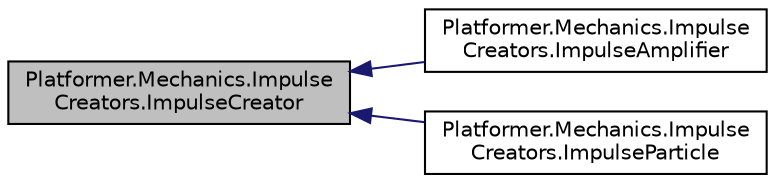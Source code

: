 digraph "Platformer.Mechanics.ImpulseCreators.ImpulseCreator"
{
 // LATEX_PDF_SIZE
  edge [fontname="Helvetica",fontsize="10",labelfontname="Helvetica",labelfontsize="10"];
  node [fontname="Helvetica",fontsize="10",shape=record];
  rankdir="LR";
  Node1 [label="Platformer.Mechanics.Impulse\lCreators.ImpulseCreator",height=0.2,width=0.4,color="black", fillcolor="grey75", style="filled", fontcolor="black",tooltip="Interface from which classes that impulses KinematicObjects will inherit"];
  Node1 -> Node2 [dir="back",color="midnightblue",fontsize="10",style="solid",fontname="Helvetica"];
  Node2 [label="Platformer.Mechanics.Impulse\lCreators.ImpulseAmplifier",height=0.2,width=0.4,color="black", fillcolor="white", style="filled",URL="$class_platformer_1_1_mechanics_1_1_impulse_creators_1_1_impulse_amplifier.html",tooltip="Impulse creator that applies a multiplier to KinematicObject´s velocity"];
  Node1 -> Node3 [dir="back",color="midnightblue",fontsize="10",style="solid",fontname="Helvetica"];
  Node3 [label="Platformer.Mechanics.Impulse\lCreators.ImpulseParticle",height=0.2,width=0.4,color="black", fillcolor="white", style="filled",URL="$class_platformer_1_1_mechanics_1_1_impulse_creators_1_1_impulse_particle.html",tooltip="Impulse creator that impulses KinematicObjects in a direction"];
}
